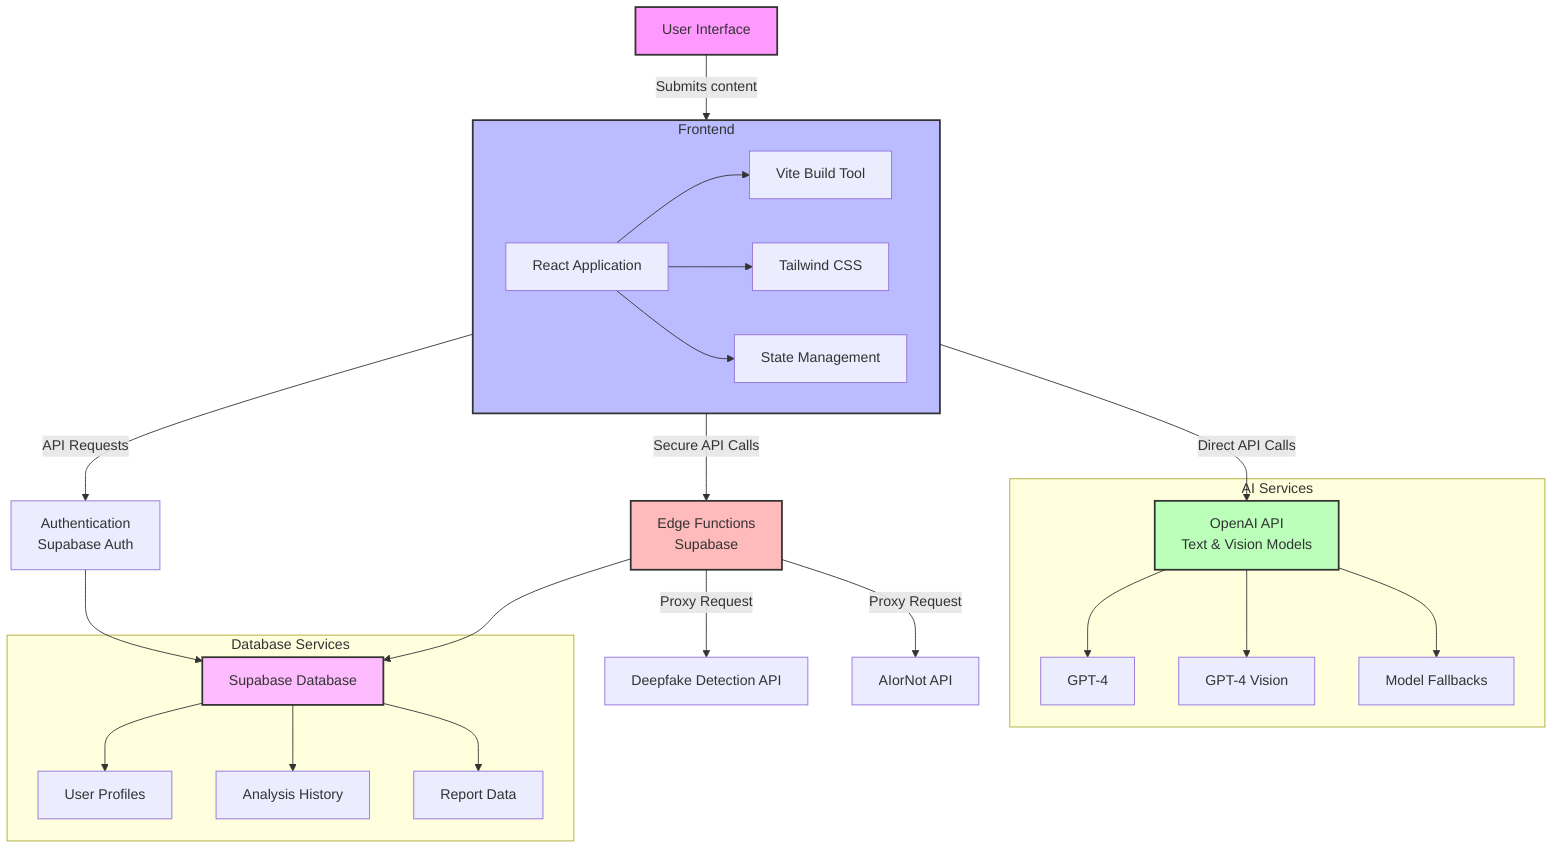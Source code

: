flowchart TD
    User[User Interface] --> |Submits content| Frontend[Frontend Layer\nReact + Vite + Tailwind]
    
    subgraph Frontend
        ReactApp[React Application] --> ViteBuilder[Vite Build Tool]
        ReactApp --> TailwindCSS[Tailwind CSS]
        ReactApp --> StateManagement[State Management]
    end
    
    Frontend --> |API Requests| Auth[Authentication\nSupabase Auth]
    Frontend --> |Direct API Calls| OpenAI[OpenAI API\nText & Vision Models]
    Frontend --> |Secure API Calls| EdgeFunctions[Edge Functions\nSupabase]
    
    EdgeFunctions --> |Proxy Request| DeepfakeAPI[Deepfake Detection API]
    EdgeFunctions --> |Proxy Request| AIorNotAPI[AIorNot API]
    
    Auth --> Database[Supabase Database]
    EdgeFunctions --> Database
    
    subgraph AI Services
        OpenAI --> GPT4[GPT-4]
        OpenAI --> GPT4V[GPT-4 Vision]
        OpenAI --> Fallbacks[Model Fallbacks]
    end
    
    subgraph Database Services
        Database --> UserData[User Profiles]
        Database --> AnalysisHistory[Analysis History]
        Database --> ReportData[Report Data]
    end
    
    style User fill:#f9f,stroke:#333,stroke-width:2px
    style Frontend fill:#bbf,stroke:#333,stroke-width:2px
    style EdgeFunctions fill:#fbb,stroke:#333,stroke-width:2px
    style OpenAI fill:#bfb,stroke:#333,stroke-width:2px
    style Database fill:#fbf,stroke:#333,stroke-width:2px